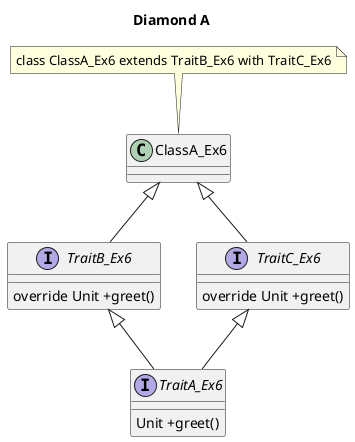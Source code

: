 @startuml

title Diamond A

interface TraitA_Ex6 {
 Unit +greet()
}
interface TraitB_Ex6 {
 override Unit +greet()
}
interface TraitC_Ex6{
 override Unit +greet()
}

TraitB_Ex6 <|-- TraitA_Ex6
TraitC_Ex6 <|-- TraitA_Ex6

class ClassA_Ex6

ClassA_Ex6 <|-- TraitB_Ex6
ClassA_Ex6 <|-- TraitC_Ex6

note top of ClassA_Ex6:class ClassA_Ex6 extends TraitB_Ex6 with TraitC_Ex6

@enduml